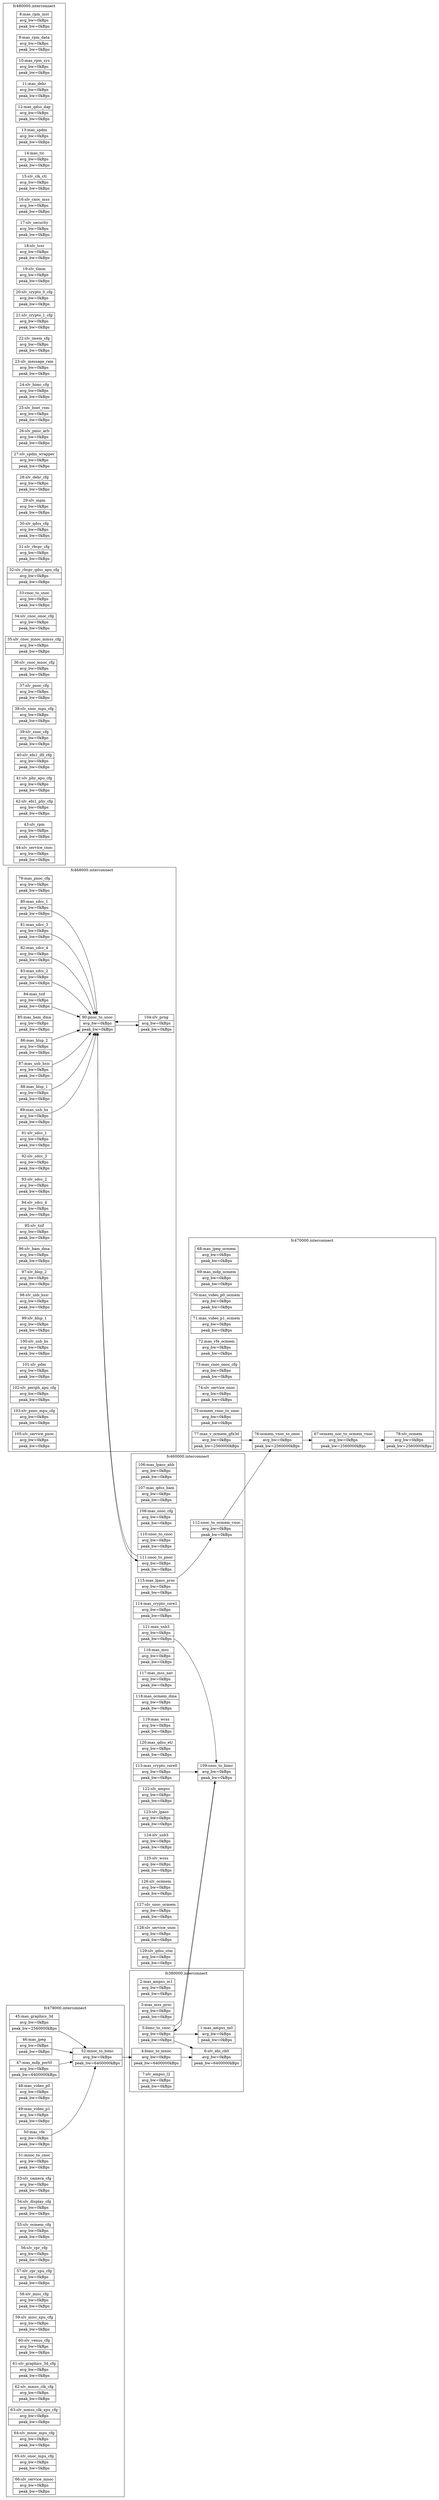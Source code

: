 digraph {
        rankdir = LR
        node [shape = record]
        subgraph cluster_1 {
                label = "fc380000.interconnect"
                "1:mas_ampss_m0" [label="1:mas_ampss_m0
                        |avg_bw=0kBps
                        |peak_bw=0kBps"]
                "2:mas_ampss_m1" [label="2:mas_ampss_m1
                        |avg_bw=0kBps
                        |peak_bw=0kBps"]
                "3:mas_mss_proc" [label="3:mas_mss_proc
                        |avg_bw=0kBps
                        |peak_bw=0kBps"]
                "4:bimc_to_mnoc" [label="4:bimc_to_mnoc
                        |avg_bw=0kBps
                        |peak_bw=6400000kBps"]
                "5:bimc_to_snoc" [label="5:bimc_to_snoc
                        |avg_bw=0kBps
                        |peak_bw=0kBps"]
                "6:slv_ebi_ch0" [label="6:slv_ebi_ch0
                        |avg_bw=0kBps
                        |peak_bw=6400000kBps"]
                "7:slv_ampss_l2" [label="7:slv_ampss_l2
                        |avg_bw=0kBps
                        |peak_bw=0kBps"]
                "4:bimc_to_mnoc" -> "6:slv_ebi_ch0"
                "5:bimc_to_snoc" -> "6:slv_ebi_ch0"
                "5:bimc_to_snoc" -> "1:mas_ampss_m0"
        }
        subgraph cluster_2 {
                label = "fc460000.interconnect"
                "106:mas_lpass_ahb" [label="106:mas_lpass_ahb
                        |avg_bw=0kBps
                        |peak_bw=0kBps"]
                "107:mas_qdss_bam" [label="107:mas_qdss_bam
                        |avg_bw=0kBps
                        |peak_bw=0kBps"]
                "108:mas_snoc_cfg" [label="108:mas_snoc_cfg
                        |avg_bw=0kBps
                        |peak_bw=0kBps"]
                "109:snoc_to_bimc" [label="109:snoc_to_bimc
                        |avg_bw=0kBps
                        |peak_bw=0kBps"]
                "110:snoc_to_cnoc" [label="110:snoc_to_cnoc
                        |avg_bw=0kBps
                        |peak_bw=0kBps"]
                "111:snoc_to_pnoc" [label="111:snoc_to_pnoc
                        |avg_bw=0kBps
                        |peak_bw=0kBps"]
                "112:snoc_to_ocmem_vnoc" [label="112:snoc_to_ocmem_vnoc
                        |avg_bw=0kBps
                        |peak_bw=0kBps"]
                "113:mas_crypto_core0" [label="113:mas_crypto_core0
                        |avg_bw=0kBps
                        |peak_bw=0kBps"]
                "114:mas_crypto_core1" [label="114:mas_crypto_core1
                        |avg_bw=0kBps
                        |peak_bw=0kBps"]
                "115:mas_lpass_proc" [label="115:mas_lpass_proc
                        |avg_bw=0kBps
                        |peak_bw=0kBps"]
                "116:mas_mss" [label="116:mas_mss
                        |avg_bw=0kBps
                        |peak_bw=0kBps"]
                "117:mas_mss_nav" [label="117:mas_mss_nav
                        |avg_bw=0kBps
                        |peak_bw=0kBps"]
                "118:mas_ocmem_dma" [label="118:mas_ocmem_dma
                        |avg_bw=0kBps
                        |peak_bw=0kBps"]
                "119:mas_wcss" [label="119:mas_wcss
                        |avg_bw=0kBps
                        |peak_bw=0kBps"]
                "120:mas_qdss_etr" [label="120:mas_qdss_etr
                        |avg_bw=0kBps
                        |peak_bw=0kBps"]
                "121:mas_usb3" [label="121:mas_usb3
                        |avg_bw=0kBps
                        |peak_bw=0kBps"]
                "122:slv_ampss" [label="122:slv_ampss
                        |avg_bw=0kBps
                        |peak_bw=0kBps"]
                "123:slv_lpass" [label="123:slv_lpass
                        |avg_bw=0kBps
                        |peak_bw=0kBps"]
                "124:slv_usb3" [label="124:slv_usb3
                        |avg_bw=0kBps
                        |peak_bw=0kBps"]
                "125:slv_wcss" [label="125:slv_wcss
                        |avg_bw=0kBps
                        |peak_bw=0kBps"]
                "126:slv_ocimem" [label="126:slv_ocimem
                        |avg_bw=0kBps
                        |peak_bw=0kBps"]
                "127:slv_snoc_ocmem" [label="127:slv_snoc_ocmem
                        |avg_bw=0kBps
                        |peak_bw=0kBps"]
                "128:slv_service_snoc" [label="128:slv_service_snoc
                        |avg_bw=0kBps
                        |peak_bw=0kBps"]
                "129:slv_qdss_stm" [label="129:slv_qdss_stm
                        |avg_bw=0kBps
                        |peak_bw=0kBps"]
                "113:mas_crypto_core0" -> "109:snoc_to_bimc"
                "115:mas_lpass_proc" -> "112:snoc_to_ocmem_vnoc"
                "121:mas_usb3" -> "109:snoc_to_bimc"
        }
        subgraph cluster_3 {
                label = "fc468000.interconnect"
                "79:mas_pnoc_cfg" [label="79:mas_pnoc_cfg
                        |avg_bw=0kBps
                        |peak_bw=0kBps"]
                "80:mas_sdcc_1" [label="80:mas_sdcc_1
                        |avg_bw=0kBps
                        |peak_bw=0kBps"]
                "81:mas_sdcc_3" [label="81:mas_sdcc_3
                        |avg_bw=0kBps
                        |peak_bw=0kBps"]
                "82:mas_sdcc_4" [label="82:mas_sdcc_4
                        |avg_bw=0kBps
                        |peak_bw=0kBps"]
                "83:mas_sdcc_2" [label="83:mas_sdcc_2
                        |avg_bw=0kBps
                        |peak_bw=0kBps"]
                "84:mas_tsif" [label="84:mas_tsif
                        |avg_bw=0kBps
                        |peak_bw=0kBps"]
                "85:mas_bam_dma" [label="85:mas_bam_dma
                        |avg_bw=0kBps
                        |peak_bw=0kBps"]
                "86:mas_blsp_2" [label="86:mas_blsp_2
                        |avg_bw=0kBps
                        |peak_bw=0kBps"]
                "87:mas_usb_hsic" [label="87:mas_usb_hsic
                        |avg_bw=0kBps
                        |peak_bw=0kBps"]
                "88:mas_blsp_1" [label="88:mas_blsp_1
                        |avg_bw=0kBps
                        |peak_bw=0kBps"]
                "89:mas_usb_hs" [label="89:mas_usb_hs
                        |avg_bw=0kBps
                        |peak_bw=0kBps"]
                "90:pnoc_to_snoc" [label="90:pnoc_to_snoc
                        |avg_bw=0kBps
                        |peak_bw=0kBps"]
                "91:slv_sdcc_1" [label="91:slv_sdcc_1
                        |avg_bw=0kBps
                        |peak_bw=0kBps"]
                "92:slv_sdcc_3" [label="92:slv_sdcc_3
                        |avg_bw=0kBps
                        |peak_bw=0kBps"]
                "93:slv_sdcc_2" [label="93:slv_sdcc_2
                        |avg_bw=0kBps
                        |peak_bw=0kBps"]
                "94:slv_sdcc_4" [label="94:slv_sdcc_4
                        |avg_bw=0kBps
                        |peak_bw=0kBps"]
                "95:slv_tsif" [label="95:slv_tsif
                        |avg_bw=0kBps
                        |peak_bw=0kBps"]
                "96:slv_bam_dma" [label="96:slv_bam_dma
                        |avg_bw=0kBps
                        |peak_bw=0kBps"]
                "97:slv_blsp_2" [label="97:slv_blsp_2
                        |avg_bw=0kBps
                        |peak_bw=0kBps"]
                "98:slv_usb_hsic" [label="98:slv_usb_hsic
                        |avg_bw=0kBps
                        |peak_bw=0kBps"]
                "99:slv_blsp_1" [label="99:slv_blsp_1
                        |avg_bw=0kBps
                        |peak_bw=0kBps"]
                "100:slv_usb_hs" [label="100:slv_usb_hs
                        |avg_bw=0kBps
                        |peak_bw=0kBps"]
                "101:slv_pdm" [label="101:slv_pdm
                        |avg_bw=0kBps
                        |peak_bw=0kBps"]
                "102:slv_periph_apu_cfg" [label="102:slv_periph_apu_cfg
                        |avg_bw=0kBps
                        |peak_bw=0kBps"]
                "103:slv_pnoc_mpu_cfg" [label="103:slv_pnoc_mpu_cfg
                        |avg_bw=0kBps
                        |peak_bw=0kBps"]
                "104:slv_prng" [label="104:slv_prng
                        |avg_bw=0kBps
                        |peak_bw=0kBps"]
                "105:slv_service_pnoc" [label="105:slv_service_pnoc
                        |avg_bw=0kBps
                        |peak_bw=0kBps"]
                "80:mas_sdcc_1" -> "90:pnoc_to_snoc"
                "81:mas_sdcc_3" -> "90:pnoc_to_snoc"
                "82:mas_sdcc_4" -> "90:pnoc_to_snoc"
                "83:mas_sdcc_2" -> "90:pnoc_to_snoc"
                "84:mas_tsif" -> "90:pnoc_to_snoc"
                "86:mas_blsp_2" -> "90:pnoc_to_snoc"
                "87:mas_usb_hsic" -> "90:pnoc_to_snoc"
                "88:mas_blsp_1" -> "90:pnoc_to_snoc"
                "89:mas_usb_hs" -> "90:pnoc_to_snoc"
                "90:pnoc_to_snoc" -> "104:slv_prng"
                "104:slv_prng" -> "90:pnoc_to_snoc"
        }
        subgraph cluster_4 {
                label = "fc470000.interconnect"
                "67:ocmem_noc_to_ocmem_vnoc" [label="67:ocmem_noc_to_ocmem_vnoc
                        |avg_bw=0kBps
                        |peak_bw=2560000kBps"]
                "68:mas_jpeg_ocmem" [label="68:mas_jpeg_ocmem
                        |avg_bw=0kBps
                        |peak_bw=0kBps"]
                "69:mas_mdp_ocmem" [label="69:mas_mdp_ocmem
                        |avg_bw=0kBps
                        |peak_bw=0kBps"]
                "70:mas_video_p0_ocmem" [label="70:mas_video_p0_ocmem
                        |avg_bw=0kBps
                        |peak_bw=0kBps"]
                "71:mas_video_p1_ocmem" [label="71:mas_video_p1_ocmem
                        |avg_bw=0kBps
                        |peak_bw=0kBps"]
                "72:mas_vfe_ocmem" [label="72:mas_vfe_ocmem
                        |avg_bw=0kBps
                        |peak_bw=0kBps"]
                "73:mas_cnoc_onoc_cfg" [label="73:mas_cnoc_onoc_cfg
                        |avg_bw=0kBps
                        |peak_bw=0kBps"]
                "74:slv_service_onoc" [label="74:slv_service_onoc
                        |avg_bw=0kBps
                        |peak_bw=0kBps"]
                "75:ocmem_vnoc_to_snoc" [label="75:ocmem_vnoc_to_snoc
                        |avg_bw=0kBps
                        |peak_bw=0kBps"]
                "76:ocmem_vnoc_to_onoc" [label="76:ocmem_vnoc_to_onoc
                        |avg_bw=0kBps
                        |peak_bw=2560000kBps"]
                "77:mas_v_ocmem_gfx3d" [label="77:mas_v_ocmem_gfx3d
                        |avg_bw=0kBps
                        |peak_bw=2560000kBps"]
                "78:slv_ocmem" [label="78:slv_ocmem
                        |avg_bw=0kBps
                        |peak_bw=2560000kBps"]
                "67:ocmem_noc_to_ocmem_vnoc" -> "78:slv_ocmem"
                "76:ocmem_vnoc_to_onoc" -> "67:ocmem_noc_to_ocmem_vnoc"
                "77:mas_v_ocmem_gfx3d" -> "76:ocmem_vnoc_to_onoc"
        }
        subgraph cluster_5 {
                label = "fc478000.interconnect"
                "45:mas_graphics_3d" [label="45:mas_graphics_3d
                        |avg_bw=0kBps
                        |peak_bw=2560000kBps"]
                "46:mas_jpeg" [label="46:mas_jpeg
                        |avg_bw=0kBps
                        |peak_bw=0kBps"]
                "47:mas_mdp_port0" [label="47:mas_mdp_port0
                        |avg_bw=0kBps
                        |peak_bw=6400000kBps"]
                "48:mas_video_p0" [label="48:mas_video_p0
                        |avg_bw=0kBps
                        |peak_bw=0kBps"]
                "49:mas_video_p1" [label="49:mas_video_p1
                        |avg_bw=0kBps
                        |peak_bw=0kBps"]
                "50:mas_vfe" [label="50:mas_vfe
                        |avg_bw=0kBps
                        |peak_bw=0kBps"]
                "51:mnoc_to_cnoc" [label="51:mnoc_to_cnoc
                        |avg_bw=0kBps
                        |peak_bw=0kBps"]
                "52:mnoc_to_bimc" [label="52:mnoc_to_bimc
                        |avg_bw=0kBps
                        |peak_bw=6400000kBps"]
                "53:slv_camera_cfg" [label="53:slv_camera_cfg
                        |avg_bw=0kBps
                        |peak_bw=0kBps"]
                "54:slv_display_cfg" [label="54:slv_display_cfg
                        |avg_bw=0kBps
                        |peak_bw=0kBps"]
                "55:slv_ocmem_cfg" [label="55:slv_ocmem_cfg
                        |avg_bw=0kBps
                        |peak_bw=0kBps"]
                "56:slv_cpr_cfg" [label="56:slv_cpr_cfg
                        |avg_bw=0kBps
                        |peak_bw=0kBps"]
                "57:slv_cpr_xpu_cfg" [label="57:slv_cpr_xpu_cfg
                        |avg_bw=0kBps
                        |peak_bw=0kBps"]
                "58:slv_misc_cfg" [label="58:slv_misc_cfg
                        |avg_bw=0kBps
                        |peak_bw=0kBps"]
                "59:slv_misc_xpu_cfg" [label="59:slv_misc_xpu_cfg
                        |avg_bw=0kBps
                        |peak_bw=0kBps"]
                "60:slv_venus_cfg" [label="60:slv_venus_cfg
                        |avg_bw=0kBps
                        |peak_bw=0kBps"]
                "61:slv_graphics_3d_cfg" [label="61:slv_graphics_3d_cfg
                        |avg_bw=0kBps
                        |peak_bw=0kBps"]
                "62:slv_mmss_clk_cfg" [label="62:slv_mmss_clk_cfg
                        |avg_bw=0kBps
                        |peak_bw=0kBps"]
                "63:slv_mmss_clk_xpu_cfg" [label="63:slv_mmss_clk_xpu_cfg
                        |avg_bw=0kBps
                        |peak_bw=0kBps"]
                "64:slv_mnoc_mpu_cfg" [label="64:slv_mnoc_mpu_cfg
                        |avg_bw=0kBps
                        |peak_bw=0kBps"]
                "65:slv_onoc_mpu_cfg" [label="65:slv_onoc_mpu_cfg
                        |avg_bw=0kBps
                        |peak_bw=0kBps"]
                "66:slv_service_mnoc" [label="66:slv_service_mnoc
                        |avg_bw=0kBps
                        |peak_bw=0kBps"]
                "45:mas_graphics_3d" -> "52:mnoc_to_bimc"
                "46:mas_jpeg" -> "52:mnoc_to_bimc"
                "47:mas_mdp_port0" -> "52:mnoc_to_bimc"
                "50:mas_vfe" -> "52:mnoc_to_bimc"
        }
        subgraph cluster_6 {
                label = "fc480000.interconnect"
                "8:mas_rpm_inst" [label="8:mas_rpm_inst
                        |avg_bw=0kBps
                        |peak_bw=0kBps"]
                "9:mas_rpm_data" [label="9:mas_rpm_data
                        |avg_bw=0kBps
                        |peak_bw=0kBps"]
                "10:mas_rpm_sys" [label="10:mas_rpm_sys
                        |avg_bw=0kBps
                        |peak_bw=0kBps"]
                "11:mas_dehr" [label="11:mas_dehr
                        |avg_bw=0kBps
                        |peak_bw=0kBps"]
                "12:mas_qdss_dap" [label="12:mas_qdss_dap
                        |avg_bw=0kBps
                        |peak_bw=0kBps"]
                "13:mas_spdm" [label="13:mas_spdm
                        |avg_bw=0kBps
                        |peak_bw=0kBps"]
                "14:mas_tic" [label="14:mas_tic
                        |avg_bw=0kBps
                        |peak_bw=0kBps"]
                "15:slv_clk_ctl" [label="15:slv_clk_ctl
                        |avg_bw=0kBps
                        |peak_bw=0kBps"]
                "16:slv_cnoc_mss" [label="16:slv_cnoc_mss
                        |avg_bw=0kBps
                        |peak_bw=0kBps"]
                "17:slv_security" [label="17:slv_security
                        |avg_bw=0kBps
                        |peak_bw=0kBps"]
                "18:slv_tcsr" [label="18:slv_tcsr
                        |avg_bw=0kBps
                        |peak_bw=0kBps"]
                "19:slv_tlmm" [label="19:slv_tlmm
                        |avg_bw=0kBps
                        |peak_bw=0kBps"]
                "20:slv_crypto_0_cfg" [label="20:slv_crypto_0_cfg
                        |avg_bw=0kBps
                        |peak_bw=0kBps"]
                "21:slv_crypto_1_cfg" [label="21:slv_crypto_1_cfg
                        |avg_bw=0kBps
                        |peak_bw=0kBps"]
                "22:slv_imem_cfg" [label="22:slv_imem_cfg
                        |avg_bw=0kBps
                        |peak_bw=0kBps"]
                "23:slv_message_ram" [label="23:slv_message_ram
                        |avg_bw=0kBps
                        |peak_bw=0kBps"]
                "24:slv_bimc_cfg" [label="24:slv_bimc_cfg
                        |avg_bw=0kBps
                        |peak_bw=0kBps"]
                "25:slv_boot_rom" [label="25:slv_boot_rom
                        |avg_bw=0kBps
                        |peak_bw=0kBps"]
                "26:slv_pmic_arb" [label="26:slv_pmic_arb
                        |avg_bw=0kBps
                        |peak_bw=0kBps"]
                "27:slv_spdm_wrapper" [label="27:slv_spdm_wrapper
                        |avg_bw=0kBps
                        |peak_bw=0kBps"]
                "28:slv_dehr_cfg" [label="28:slv_dehr_cfg
                        |avg_bw=0kBps
                        |peak_bw=0kBps"]
                "29:slv_mpm" [label="29:slv_mpm
                        |avg_bw=0kBps
                        |peak_bw=0kBps"]
                "30:slv_qdss_cfg" [label="30:slv_qdss_cfg
                        |avg_bw=0kBps
                        |peak_bw=0kBps"]
                "31:slv_rbcpr_cfg" [label="31:slv_rbcpr_cfg
                        |avg_bw=0kBps
                        |peak_bw=0kBps"]
                "32:slv_rbcpr_qdss_apu_cfg" [label="32:slv_rbcpr_qdss_apu_cfg
                        |avg_bw=0kBps
                        |peak_bw=0kBps"]
                "33:cnoc_to_snoc" [label="33:cnoc_to_snoc
                        |avg_bw=0kBps
                        |peak_bw=0kBps"]
                "34:slv_cnoc_onoc_cfg" [label="34:slv_cnoc_onoc_cfg
                        |avg_bw=0kBps
                        |peak_bw=0kBps"]
                "35:slv_cnoc_mnoc_mmss_cfg" [label="35:slv_cnoc_mnoc_mmss_cfg
                        |avg_bw=0kBps
                        |peak_bw=0kBps"]
                "36:slv_cnoc_mnoc_cfg" [label="36:slv_cnoc_mnoc_cfg
                        |avg_bw=0kBps
                        |peak_bw=0kBps"]
                "37:slv_pnoc_cfg" [label="37:slv_pnoc_cfg
                        |avg_bw=0kBps
                        |peak_bw=0kBps"]
                "38:slv_snoc_mpu_cfg" [label="38:slv_snoc_mpu_cfg
                        |avg_bw=0kBps
                        |peak_bw=0kBps"]
                "39:slv_snoc_cfg" [label="39:slv_snoc_cfg
                        |avg_bw=0kBps
                        |peak_bw=0kBps"]
                "40:slv_ebi1_dll_cfg" [label="40:slv_ebi1_dll_cfg
                        |avg_bw=0kBps
                        |peak_bw=0kBps"]
                "41:slv_phy_apu_cfg" [label="41:slv_phy_apu_cfg
                        |avg_bw=0kBps
                        |peak_bw=0kBps"]
                "42:slv_ebi1_phy_cfg" [label="42:slv_ebi1_phy_cfg
                        |avg_bw=0kBps
                        |peak_bw=0kBps"]
                "43:slv_rpm" [label="43:slv_rpm
                        |avg_bw=0kBps
                        |peak_bw=0kBps"]
                "44:slv_service_cnoc" [label="44:slv_service_cnoc
                        |avg_bw=0kBps
                        |peak_bw=0kBps"]
        }
        "5:bimc_to_snoc" -> "109:snoc_to_bimc"
        "109:snoc_to_bimc" -> "5:bimc_to_snoc"
        "111:snoc_to_pnoc" -> "90:pnoc_to_snoc"
        "112:snoc_to_ocmem_vnoc" -> "76:ocmem_vnoc_to_onoc"
        "90:pnoc_to_snoc" -> "111:snoc_to_pnoc"
        "52:mnoc_to_bimc" -> "4:bimc_to_mnoc"
}
